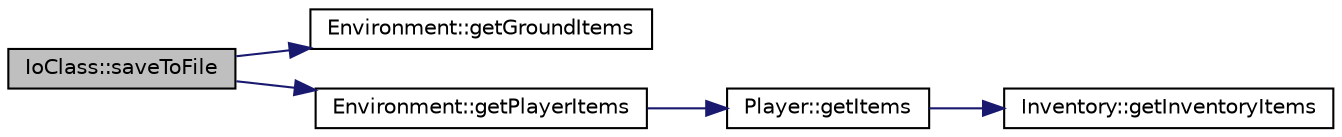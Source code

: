 digraph "IoClass::saveToFile"
{
 // LATEX_PDF_SIZE
  edge [fontname="Helvetica",fontsize="10",labelfontname="Helvetica",labelfontsize="10"];
  node [fontname="Helvetica",fontsize="10",shape=record];
  rankdir="LR";
  Node1 [label="IoClass::saveToFile",height=0.2,width=0.4,color="black", fillcolor="grey75", style="filled", fontcolor="black",tooltip=" "];
  Node1 -> Node2 [color="midnightblue",fontsize="10",style="solid"];
  Node2 [label="Environment::getGroundItems",height=0.2,width=0.4,color="black", fillcolor="white", style="filled",URL="$class_environment.html#adc4ab047d880eb2257e66b3f99c315d7",tooltip=" "];
  Node1 -> Node3 [color="midnightblue",fontsize="10",style="solid"];
  Node3 [label="Environment::getPlayerItems",height=0.2,width=0.4,color="black", fillcolor="white", style="filled",URL="$class_environment.html#accd1588494919199bed9da5f2321f22d",tooltip=" "];
  Node3 -> Node4 [color="midnightblue",fontsize="10",style="solid"];
  Node4 [label="Player::getItems",height=0.2,width=0.4,color="black", fillcolor="white", style="filled",URL="$class_player.html#ae207571d3c270f6dac946c52f550c9af",tooltip=" "];
  Node4 -> Node5 [color="midnightblue",fontsize="10",style="solid"];
  Node5 [label="Inventory::getInventoryItems",height=0.2,width=0.4,color="black", fillcolor="white", style="filled",URL="$class_inventory.html#a0d4e150fd403e9f618b06445ca4425a0",tooltip=" "];
}
